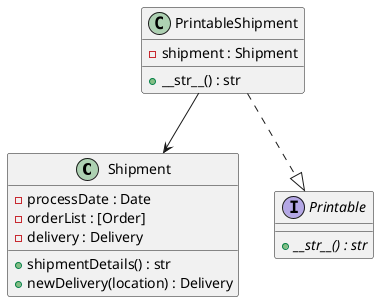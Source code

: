 @startuml

  class Shipment{
    - processDate : Date
    - orderList : [Order]
    - delivery : Delivery
    + shipmentDetails() : str
    + newDelivery(location) : Delivery
  }

  interface Printable{
    + {abstract} __str__() : str
  }

  class PrintableShipment{
    - shipment : Shipment
    + __str__() : str
  }

  PrintableShipment ..|> Printable
  PrintableShipment --> Shipment

@enduml
